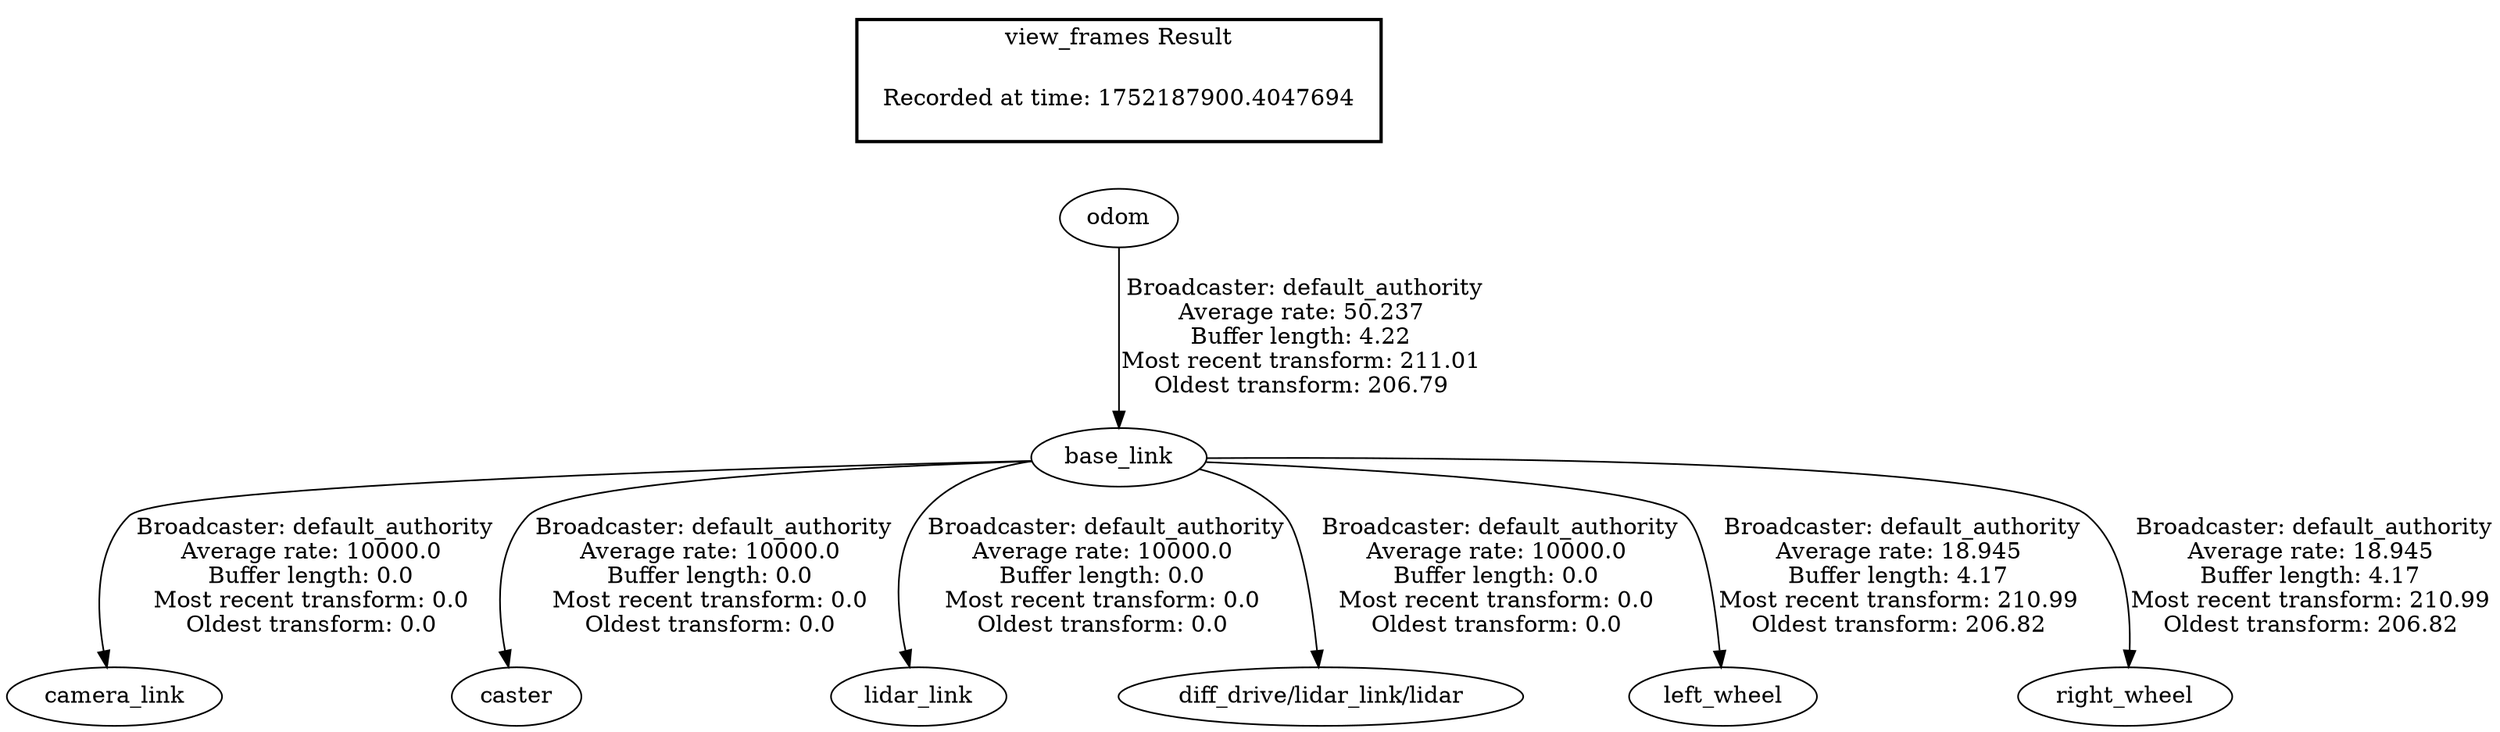 digraph G {
"odom" -> "base_link"[label=" Broadcaster: default_authority\nAverage rate: 50.237\nBuffer length: 4.22\nMost recent transform: 211.01\nOldest transform: 206.79\n"];
"base_link" -> "camera_link"[label=" Broadcaster: default_authority\nAverage rate: 10000.0\nBuffer length: 0.0\nMost recent transform: 0.0\nOldest transform: 0.0\n"];
"base_link" -> "caster"[label=" Broadcaster: default_authority\nAverage rate: 10000.0\nBuffer length: 0.0\nMost recent transform: 0.0\nOldest transform: 0.0\n"];
"base_link" -> "lidar_link"[label=" Broadcaster: default_authority\nAverage rate: 10000.0\nBuffer length: 0.0\nMost recent transform: 0.0\nOldest transform: 0.0\n"];
"base_link" -> "diff_drive/lidar_link/lidar"[label=" Broadcaster: default_authority\nAverage rate: 10000.0\nBuffer length: 0.0\nMost recent transform: 0.0\nOldest transform: 0.0\n"];
"base_link" -> "left_wheel"[label=" Broadcaster: default_authority\nAverage rate: 18.945\nBuffer length: 4.17\nMost recent transform: 210.99\nOldest transform: 206.82\n"];
"base_link" -> "right_wheel"[label=" Broadcaster: default_authority\nAverage rate: 18.945\nBuffer length: 4.17\nMost recent transform: 210.99\nOldest transform: 206.82\n"];
edge [style=invis];
 subgraph cluster_legend { style=bold; color=black; label ="view_frames Result";
"Recorded at time: 1752187900.4047694"[ shape=plaintext ] ;
}->"odom";
}